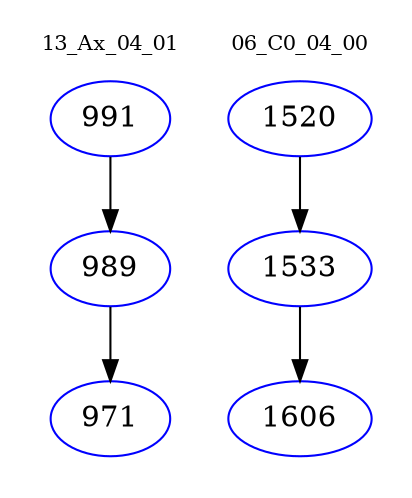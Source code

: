 digraph{
subgraph cluster_0 {
color = white
label = "13_Ax_04_01";
fontsize=10;
T0_991 [label="991", color="blue"]
T0_991 -> T0_989 [color="black"]
T0_989 [label="989", color="blue"]
T0_989 -> T0_971 [color="black"]
T0_971 [label="971", color="blue"]
}
subgraph cluster_1 {
color = white
label = "06_C0_04_00";
fontsize=10;
T1_1520 [label="1520", color="blue"]
T1_1520 -> T1_1533 [color="black"]
T1_1533 [label="1533", color="blue"]
T1_1533 -> T1_1606 [color="black"]
T1_1606 [label="1606", color="blue"]
}
}
